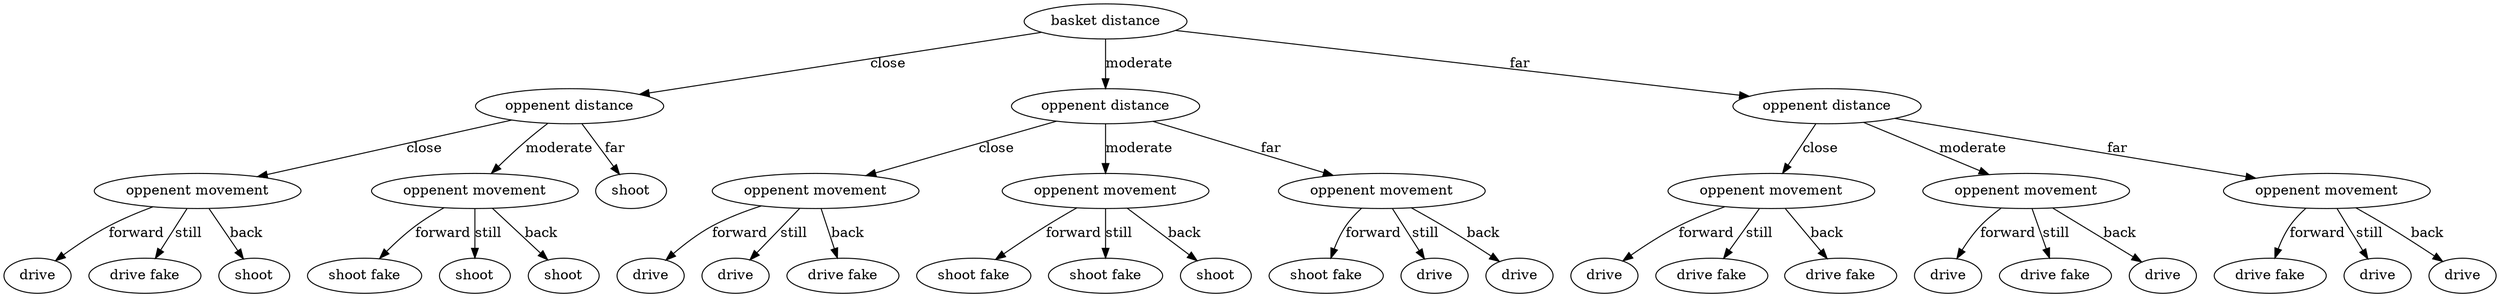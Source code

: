 digraph tree {
	0 [label="basket distance"]
	1 [label="oppenent distance"]
	2 [label="oppenent movement"]
	3 [label=drive]
	2 -> 3 [label=forward]
	4 [label="drive fake"]
	2 -> 4 [label=still]
	5 [label=shoot]
	2 -> 5 [label=back]
	1 -> 2 [label=close]
	6 [label="oppenent movement"]
	7 [label="shoot fake"]
	6 -> 7 [label=forward]
	8 [label=shoot]
	6 -> 8 [label=still]
	9 [label=shoot]
	6 -> 9 [label=back]
	1 -> 6 [label=moderate]
	10 [label=shoot]
	1 -> 10 [label=far]
	0 -> 1 [label=close]
	11 [label="oppenent distance"]
	12 [label="oppenent movement"]
	13 [label=drive]
	12 -> 13 [label=forward]
	14 [label=drive]
	12 -> 14 [label=still]
	15 [label="drive fake"]
	12 -> 15 [label=back]
	11 -> 12 [label=close]
	16 [label="oppenent movement"]
	17 [label="shoot fake"]
	16 -> 17 [label=forward]
	18 [label="shoot fake"]
	16 -> 18 [label=still]
	19 [label=shoot]
	16 -> 19 [label=back]
	11 -> 16 [label=moderate]
	20 [label="oppenent movement"]
	21 [label="shoot fake"]
	20 -> 21 [label=forward]
	22 [label=drive]
	20 -> 22 [label=still]
	23 [label=drive]
	20 -> 23 [label=back]
	11 -> 20 [label=far]
	0 -> 11 [label=moderate]
	24 [label="oppenent distance"]
	25 [label="oppenent movement"]
	26 [label=drive]
	25 -> 26 [label=forward]
	27 [label="drive fake"]
	25 -> 27 [label=still]
	28 [label="drive fake"]
	25 -> 28 [label=back]
	24 -> 25 [label=close]
	29 [label="oppenent movement"]
	30 [label=drive]
	29 -> 30 [label=forward]
	31 [label="drive fake"]
	29 -> 31 [label=still]
	32 [label=drive]
	29 -> 32 [label=back]
	24 -> 29 [label=moderate]
	33 [label="oppenent movement"]
	34 [label="drive fake"]
	33 -> 34 [label=forward]
	35 [label=drive]
	33 -> 35 [label=still]
	36 [label=drive]
	33 -> 36 [label=back]
	24 -> 33 [label=far]
	0 -> 24 [label=far]
}

